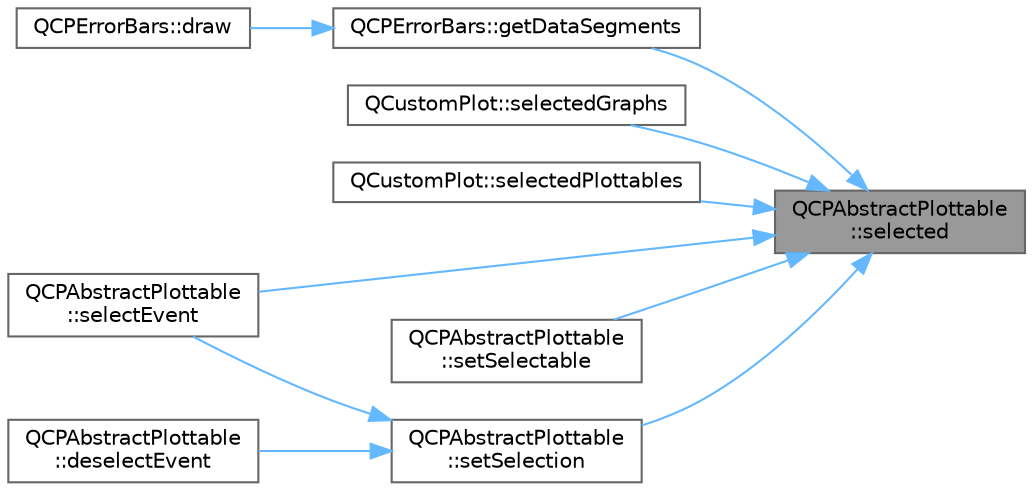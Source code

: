 digraph "QCPAbstractPlottable::selected"
{
 // LATEX_PDF_SIZE
  bgcolor="transparent";
  edge [fontname=Helvetica,fontsize=10,labelfontname=Helvetica,labelfontsize=10];
  node [fontname=Helvetica,fontsize=10,shape=box,height=0.2,width=0.4];
  rankdir="RL";
  Node1 [label="QCPAbstractPlottable\l::selected",height=0.2,width=0.4,color="gray40", fillcolor="grey60", style="filled", fontcolor="black",tooltip=" "];
  Node1 -> Node2 [dir="back",color="steelblue1",style="solid"];
  Node2 [label="QCPErrorBars::getDataSegments",height=0.2,width=0.4,color="grey40", fillcolor="white", style="filled",URL="$class_q_c_p_error_bars.html#a243e0bb2563fc2e9f08efd77e7175abf",tooltip=" "];
  Node2 -> Node3 [dir="back",color="steelblue1",style="solid"];
  Node3 [label="QCPErrorBars::draw",height=0.2,width=0.4,color="grey40", fillcolor="white", style="filled",URL="$class_q_c_p_error_bars.html#a801e85931372abf2a1034bfb2eac5cd2",tooltip=" "];
  Node1 -> Node4 [dir="back",color="steelblue1",style="solid"];
  Node4 [label="QCustomPlot::selectedGraphs",height=0.2,width=0.4,color="grey40", fillcolor="white", style="filled",URL="$class_q_custom_plot.html#ad3547aded026d8a9ae6ef13a69080d06",tooltip=" "];
  Node1 -> Node5 [dir="back",color="steelblue1",style="solid"];
  Node5 [label="QCustomPlot::selectedPlottables",height=0.2,width=0.4,color="grey40", fillcolor="white", style="filled",URL="$class_q_custom_plot.html#a747faaab57c56891e901a1e97fa4359a",tooltip=" "];
  Node1 -> Node6 [dir="back",color="steelblue1",style="solid"];
  Node6 [label="QCPAbstractPlottable\l::selectEvent",height=0.2,width=0.4,color="grey40", fillcolor="white", style="filled",URL="$class_q_c_p_abstract_plottable.html#a2d488568cf16600dd81fa23d7d439829",tooltip=" "];
  Node1 -> Node7 [dir="back",color="steelblue1",style="solid"];
  Node7 [label="QCPAbstractPlottable\l::setSelectable",height=0.2,width=0.4,color="grey40", fillcolor="white", style="filled",URL="$class_q_c_p_abstract_plottable.html#ac238d6e910f976f1f30d41c2bca44ac3",tooltip=" "];
  Node1 -> Node8 [dir="back",color="steelblue1",style="solid"];
  Node8 [label="QCPAbstractPlottable\l::setSelection",height=0.2,width=0.4,color="grey40", fillcolor="white", style="filled",URL="$class_q_c_p_abstract_plottable.html#a219bc5403a9d85d3129165ec3f5ae436",tooltip=" "];
  Node8 -> Node9 [dir="back",color="steelblue1",style="solid"];
  Node9 [label="QCPAbstractPlottable\l::deselectEvent",height=0.2,width=0.4,color="grey40", fillcolor="white", style="filled",URL="$class_q_c_p_abstract_plottable.html#a9b104d9da4f38f934363945c313bf82e",tooltip=" "];
  Node8 -> Node6 [dir="back",color="steelblue1",style="solid"];
}

